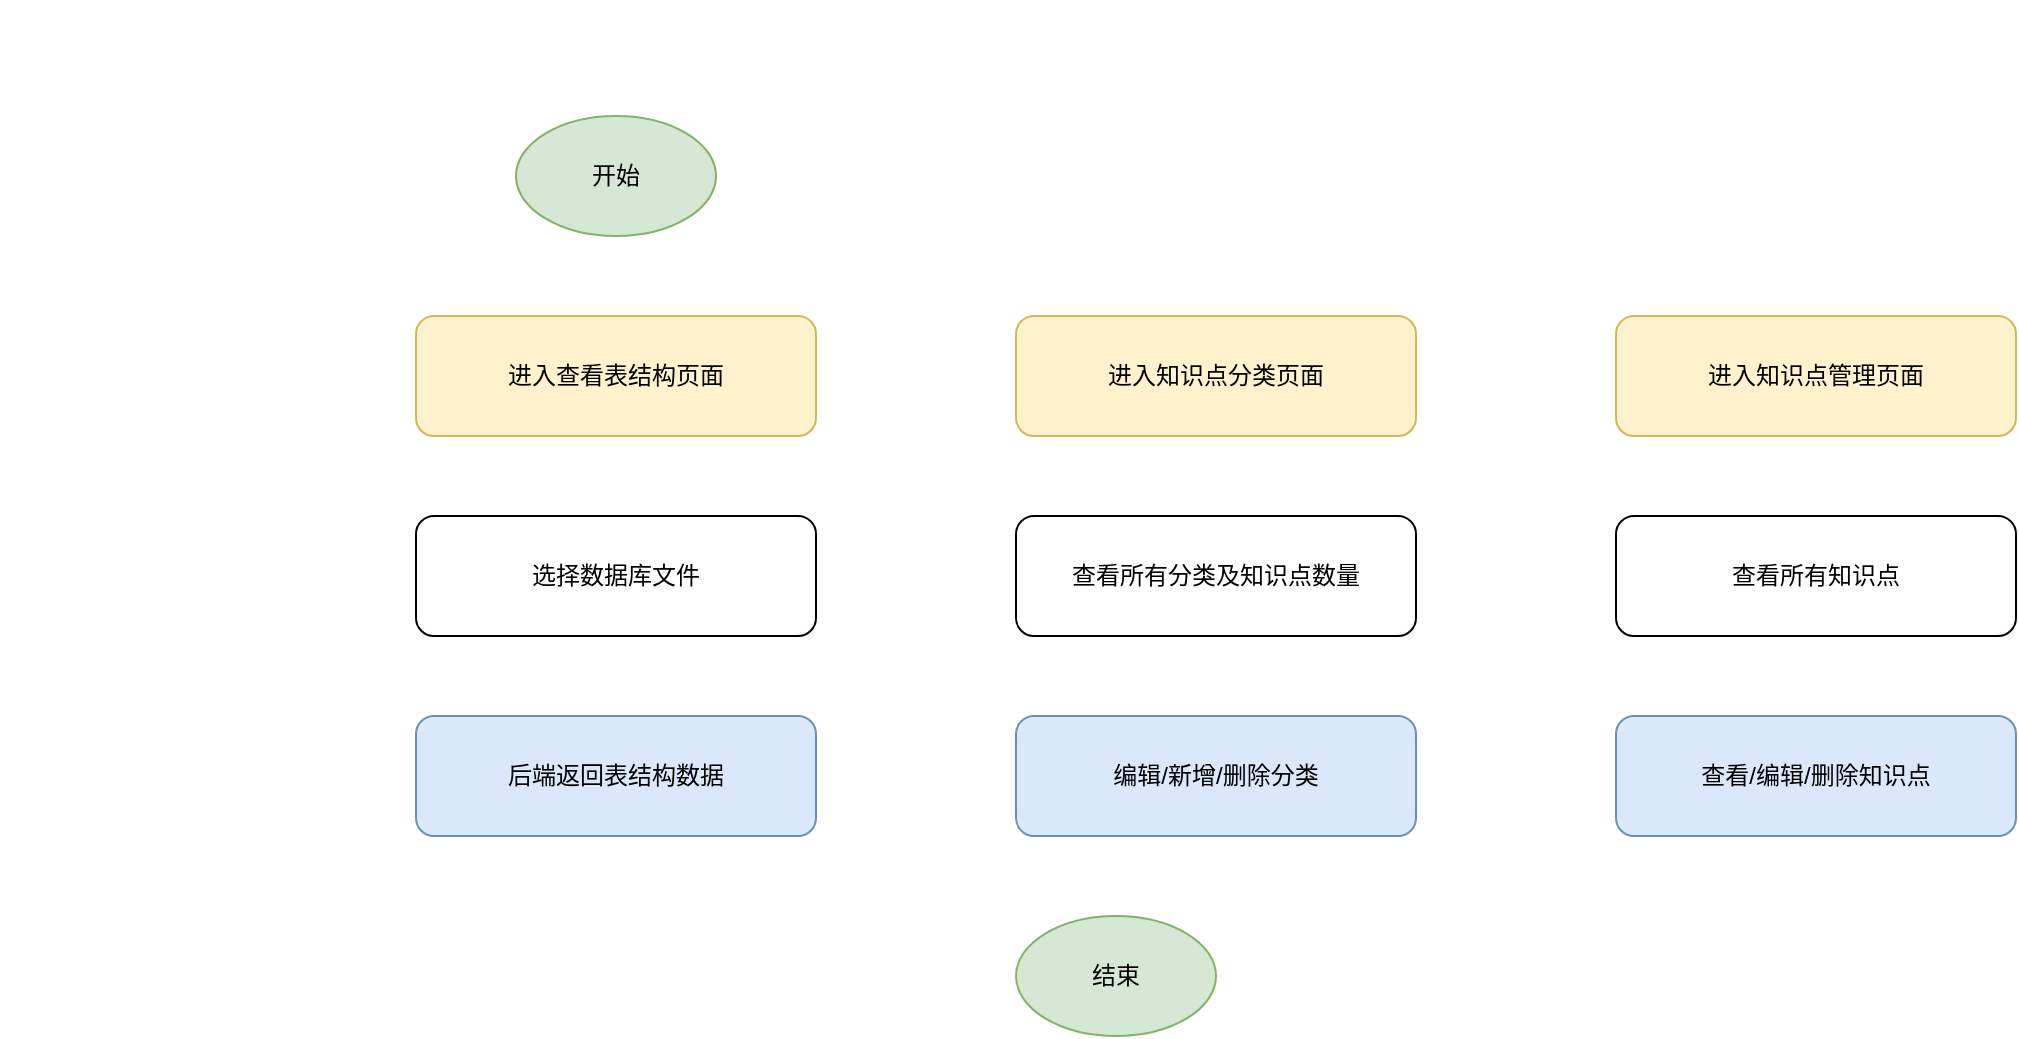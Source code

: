 <mxfile version="26.1.0">
  <diagram name="第 1 页" id="5jYpzlWKnVkxn2_NL3Rs">
    <mxGraphModel dx="1570" dy="1591" grid="1" gridSize="10" guides="1" tooltips="1" connect="1" arrows="1" fold="1" page="1" pageScale="1" pageWidth="827" pageHeight="1169" math="0" shadow="0">
      <root>
        <mxCell id="0" />
        <mxCell id="1" parent="0" />
        <mxCell id="6RRrWqq5OotgPy2Kbosw-1" value="开始" style="ellipse;whiteSpace=wrap;html=1;fillColor=#D5E8D4;strokeColor=#82B366;" vertex="1" parent="1">
          <mxGeometry x="250" y="50" width="100" height="60" as="geometry" />
        </mxCell>
        <mxCell id="6RRrWqq5OotgPy2Kbosw-2" value="进入查看表结构页面" style="rounded=1;whiteSpace=wrap;html=1;fillColor=#FFF2CC;strokeColor=#D6B656;" vertex="1" parent="1">
          <mxGeometry x="200" y="150" width="200" height="60" as="geometry" />
        </mxCell>
        <mxCell id="6RRrWqq5OotgPy2Kbosw-3" value="选择数据库文件" style="rounded=1;whiteSpace=wrap;html=1;" vertex="1" parent="1">
          <mxGeometry x="200" y="250" width="200" height="60" as="geometry" />
        </mxCell>
        <mxCell id="6RRrWqq5OotgPy2Kbosw-4" value="后端返回表结构数据" style="rounded=1;whiteSpace=wrap;html=1;fillColor=#DAE8FC;strokeColor=#6C8EBF;" vertex="1" parent="1">
          <mxGeometry x="200" y="350" width="200" height="60" as="geometry" />
        </mxCell>
        <mxCell id="6RRrWqq5OotgPy2Kbosw-5" value="进入知识点分类页面" style="rounded=1;whiteSpace=wrap;html=1;fillColor=#FFF2CC;strokeColor=#D6B656;" vertex="1" parent="1">
          <mxGeometry x="500" y="150" width="200" height="60" as="geometry" />
        </mxCell>
        <mxCell id="6RRrWqq5OotgPy2Kbosw-6" value="查看所有分类及知识点数量" style="rounded=1;whiteSpace=wrap;html=1;" vertex="1" parent="1">
          <mxGeometry x="500" y="250" width="200" height="60" as="geometry" />
        </mxCell>
        <mxCell id="6RRrWqq5OotgPy2Kbosw-7" value="编辑/新增/删除分类" style="rounded=1;whiteSpace=wrap;html=1;fillColor=#DAE8FC;strokeColor=#6C8EBF;" vertex="1" parent="1">
          <mxGeometry x="500" y="350" width="200" height="60" as="geometry" />
        </mxCell>
        <mxCell id="6RRrWqq5OotgPy2Kbosw-8" value="进入知识点管理页面" style="rounded=1;whiteSpace=wrap;html=1;fillColor=#FFF2CC;strokeColor=#D6B656;" vertex="1" parent="1">
          <mxGeometry x="800" y="150" width="200" height="60" as="geometry" />
        </mxCell>
        <mxCell id="6RRrWqq5OotgPy2Kbosw-9" value="查看所有知识点" style="rounded=1;whiteSpace=wrap;html=1;" vertex="1" parent="1">
          <mxGeometry x="800" y="250" width="200" height="60" as="geometry" />
        </mxCell>
        <mxCell id="6RRrWqq5OotgPy2Kbosw-10" value="查看/编辑/删除知识点" style="rounded=1;whiteSpace=wrap;html=1;fillColor=#DAE8FC;strokeColor=#6C8EBF;" vertex="1" parent="1">
          <mxGeometry x="800" y="350" width="200" height="60" as="geometry" />
        </mxCell>
        <mxCell id="6RRrWqq5OotgPy2Kbosw-11" value="结束" style="ellipse;whiteSpace=wrap;html=1;fillColor=#D5E8D4;strokeColor=#82B366;" vertex="1" parent="1">
          <mxGeometry x="500" y="450" width="100" height="60" as="geometry" />
        </mxCell>
        <mxCell id="6RRrWqq5OotgPy2Kbosw-12" edge="1" parent="1" source="6RRrWqq5OotgPy2Kbosw-1" target="6RRrWqq5OotgPy2Kbosw-2" />
        <mxCell id="6RRrWqq5OotgPy2Kbosw-13" edge="1" parent="1" source="6RRrWqq5OotgPy2Kbosw-2" target="6RRrWqq5OotgPy2Kbosw-3" />
        <mxCell id="6RRrWqq5OotgPy2Kbosw-14" edge="1" parent="1" source="6RRrWqq5OotgPy2Kbosw-3" target="6RRrWqq5OotgPy2Kbosw-4" />
        <mxCell id="6RRrWqq5OotgPy2Kbosw-15" edge="1" parent="1" source="6RRrWqq5OotgPy2Kbosw-4" target="6RRrWqq5OotgPy2Kbosw-11" />
        <mxCell id="6RRrWqq5OotgPy2Kbosw-16" edge="1" parent="1" source="6RRrWqq5OotgPy2Kbosw-1" target="6RRrWqq5OotgPy2Kbosw-5" />
        <mxCell id="6RRrWqq5OotgPy2Kbosw-17" edge="1" parent="1" source="6RRrWqq5OotgPy2Kbosw-5" target="6RRrWqq5OotgPy2Kbosw-6" />
        <mxCell id="6RRrWqq5OotgPy2Kbosw-18" edge="1" parent="1" source="6RRrWqq5OotgPy2Kbosw-6" target="6RRrWqq5OotgPy2Kbosw-7" />
        <mxCell id="6RRrWqq5OotgPy2Kbosw-19" edge="1" parent="1" source="6RRrWqq5OotgPy2Kbosw-7" target="6RRrWqq5OotgPy2Kbosw-11" />
        <mxCell id="6RRrWqq5OotgPy2Kbosw-20" edge="1" parent="1" source="6RRrWqq5OotgPy2Kbosw-1" target="6RRrWqq5OotgPy2Kbosw-8" />
        <mxCell id="6RRrWqq5OotgPy2Kbosw-21" edge="1" parent="1" source="6RRrWqq5OotgPy2Kbosw-8" target="6RRrWqq5OotgPy2Kbosw-9" />
        <mxCell id="6RRrWqq5OotgPy2Kbosw-22" edge="1" parent="1" source="6RRrWqq5OotgPy2Kbosw-9" target="6RRrWqq5OotgPy2Kbosw-10" />
        <mxCell id="6RRrWqq5OotgPy2Kbosw-23" edge="1" parent="1" source="6RRrWqq5OotgPy2Kbosw-10" target="6RRrWqq5OotgPy2Kbosw-11" />
      </root>
    </mxGraphModel>
  </diagram>
</mxfile>
